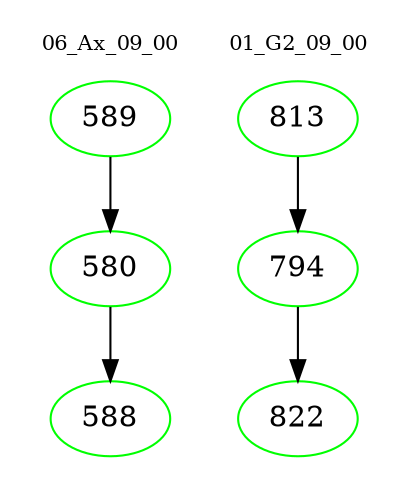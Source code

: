 digraph{
subgraph cluster_0 {
color = white
label = "06_Ax_09_00";
fontsize=10;
T0_589 [label="589", color="green"]
T0_589 -> T0_580 [color="black"]
T0_580 [label="580", color="green"]
T0_580 -> T0_588 [color="black"]
T0_588 [label="588", color="green"]
}
subgraph cluster_1 {
color = white
label = "01_G2_09_00";
fontsize=10;
T1_813 [label="813", color="green"]
T1_813 -> T1_794 [color="black"]
T1_794 [label="794", color="green"]
T1_794 -> T1_822 [color="black"]
T1_822 [label="822", color="green"]
}
}
